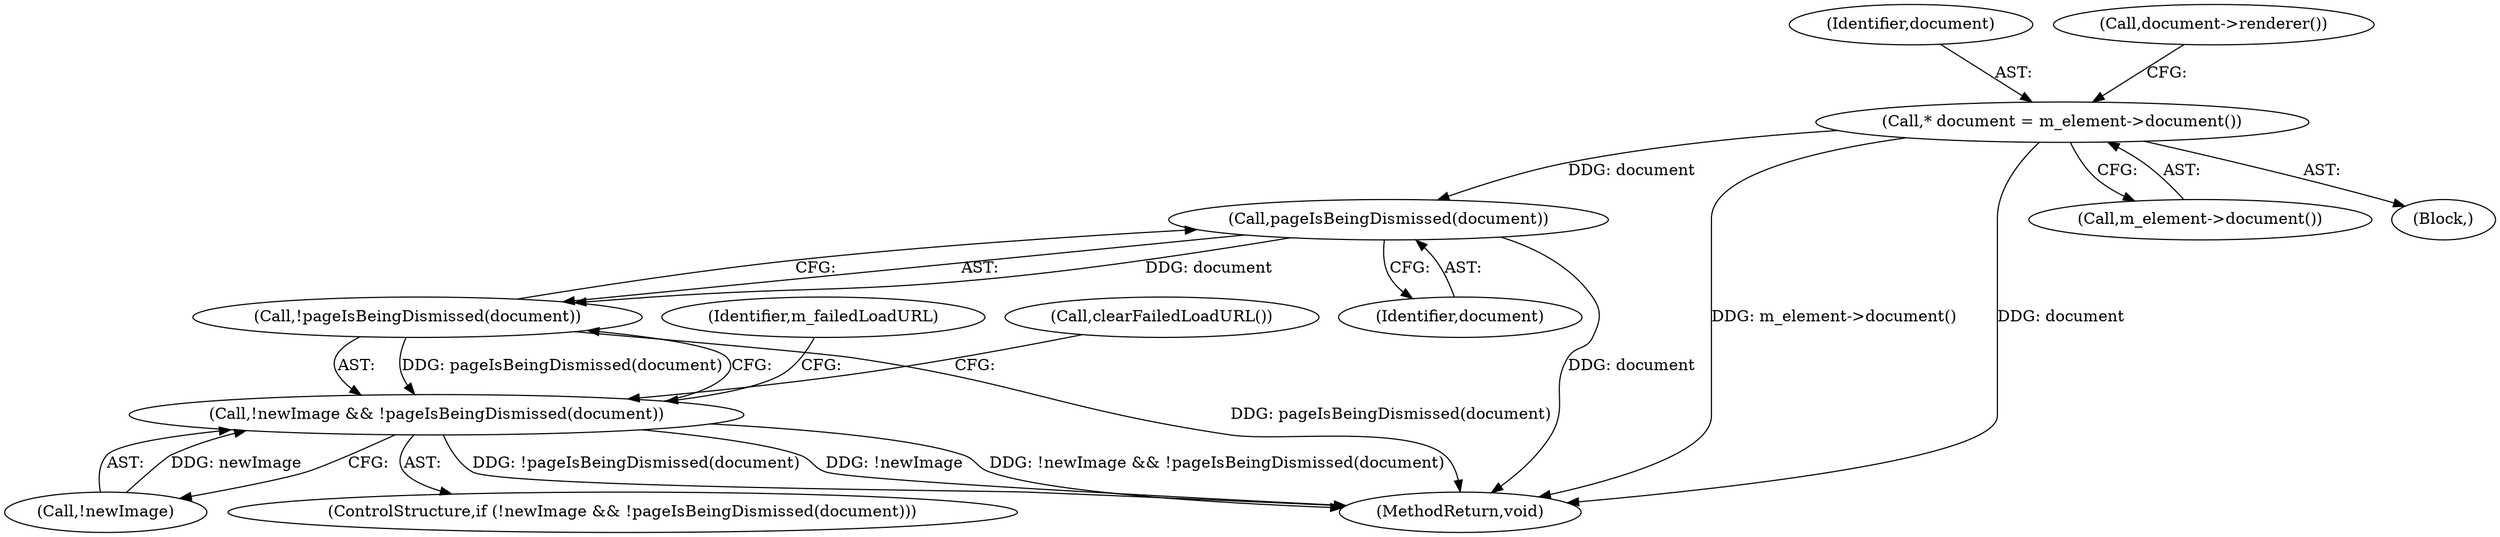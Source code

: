 digraph "0_Chrome_7d085fbb43b21e959900b94f191588fd10546a94@pointer" {
"1000187" [label="(Call,pageIsBeingDismissed(document))"];
"1000103" [label="(Call,* document = m_element->document())"];
"1000186" [label="(Call,!pageIsBeingDismissed(document))"];
"1000183" [label="(Call,!newImage && !pageIsBeingDismissed(document))"];
"1000294" [label="(MethodReturn,void)"];
"1000105" [label="(Call,m_element->document())"];
"1000186" [label="(Call,!pageIsBeingDismissed(document))"];
"1000101" [label="(Block,)"];
"1000104" [label="(Identifier,document)"];
"1000184" [label="(Call,!newImage)"];
"1000108" [label="(Call,document->renderer())"];
"1000103" [label="(Call,* document = m_element->document())"];
"1000191" [label="(Identifier,m_failedLoadURL)"];
"1000183" [label="(Call,!newImage && !pageIsBeingDismissed(document))"];
"1000182" [label="(ControlStructure,if (!newImage && !pageIsBeingDismissed(document)))"];
"1000188" [label="(Identifier,document)"];
"1000187" [label="(Call,pageIsBeingDismissed(document))"];
"1000199" [label="(Call,clearFailedLoadURL())"];
"1000187" -> "1000186"  [label="AST: "];
"1000187" -> "1000188"  [label="CFG: "];
"1000188" -> "1000187"  [label="AST: "];
"1000186" -> "1000187"  [label="CFG: "];
"1000187" -> "1000294"  [label="DDG: document"];
"1000187" -> "1000186"  [label="DDG: document"];
"1000103" -> "1000187"  [label="DDG: document"];
"1000103" -> "1000101"  [label="AST: "];
"1000103" -> "1000105"  [label="CFG: "];
"1000104" -> "1000103"  [label="AST: "];
"1000105" -> "1000103"  [label="AST: "];
"1000108" -> "1000103"  [label="CFG: "];
"1000103" -> "1000294"  [label="DDG: document"];
"1000103" -> "1000294"  [label="DDG: m_element->document()"];
"1000186" -> "1000183"  [label="AST: "];
"1000183" -> "1000186"  [label="CFG: "];
"1000186" -> "1000294"  [label="DDG: pageIsBeingDismissed(document)"];
"1000186" -> "1000183"  [label="DDG: pageIsBeingDismissed(document)"];
"1000183" -> "1000182"  [label="AST: "];
"1000183" -> "1000184"  [label="CFG: "];
"1000184" -> "1000183"  [label="AST: "];
"1000191" -> "1000183"  [label="CFG: "];
"1000199" -> "1000183"  [label="CFG: "];
"1000183" -> "1000294"  [label="DDG: !pageIsBeingDismissed(document)"];
"1000183" -> "1000294"  [label="DDG: !newImage"];
"1000183" -> "1000294"  [label="DDG: !newImage && !pageIsBeingDismissed(document)"];
"1000184" -> "1000183"  [label="DDG: newImage"];
}
